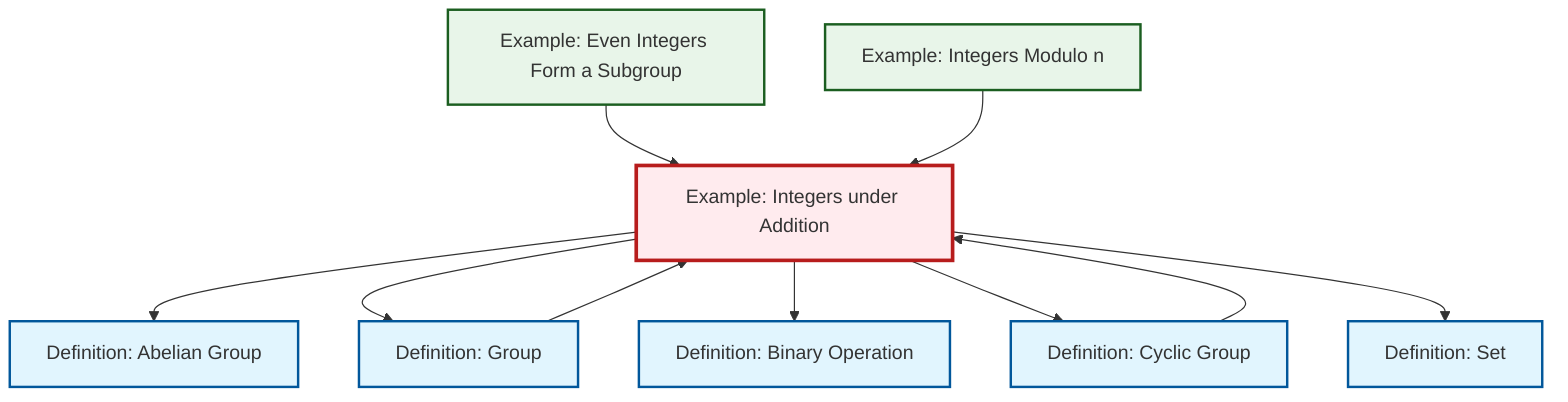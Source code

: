 graph TD
    classDef definition fill:#e1f5fe,stroke:#01579b,stroke-width:2px
    classDef theorem fill:#f3e5f5,stroke:#4a148c,stroke-width:2px
    classDef axiom fill:#fff3e0,stroke:#e65100,stroke-width:2px
    classDef example fill:#e8f5e9,stroke:#1b5e20,stroke-width:2px
    classDef current fill:#ffebee,stroke:#b71c1c,stroke-width:3px
    def-set["Definition: Set"]:::definition
    ex-quotient-integers-mod-n["Example: Integers Modulo n"]:::example
    def-cyclic-group["Definition: Cyclic Group"]:::definition
    ex-integers-addition["Example: Integers under Addition"]:::example
    def-binary-operation["Definition: Binary Operation"]:::definition
    def-abelian-group["Definition: Abelian Group"]:::definition
    ex-even-integers-subgroup["Example: Even Integers Form a Subgroup"]:::example
    def-group["Definition: Group"]:::definition
    ex-integers-addition --> def-abelian-group
    ex-integers-addition --> def-group
    ex-integers-addition --> def-binary-operation
    ex-integers-addition --> def-cyclic-group
    def-group --> ex-integers-addition
    ex-integers-addition --> def-set
    ex-even-integers-subgroup --> ex-integers-addition
    ex-quotient-integers-mod-n --> ex-integers-addition
    def-cyclic-group --> ex-integers-addition
    class ex-integers-addition current